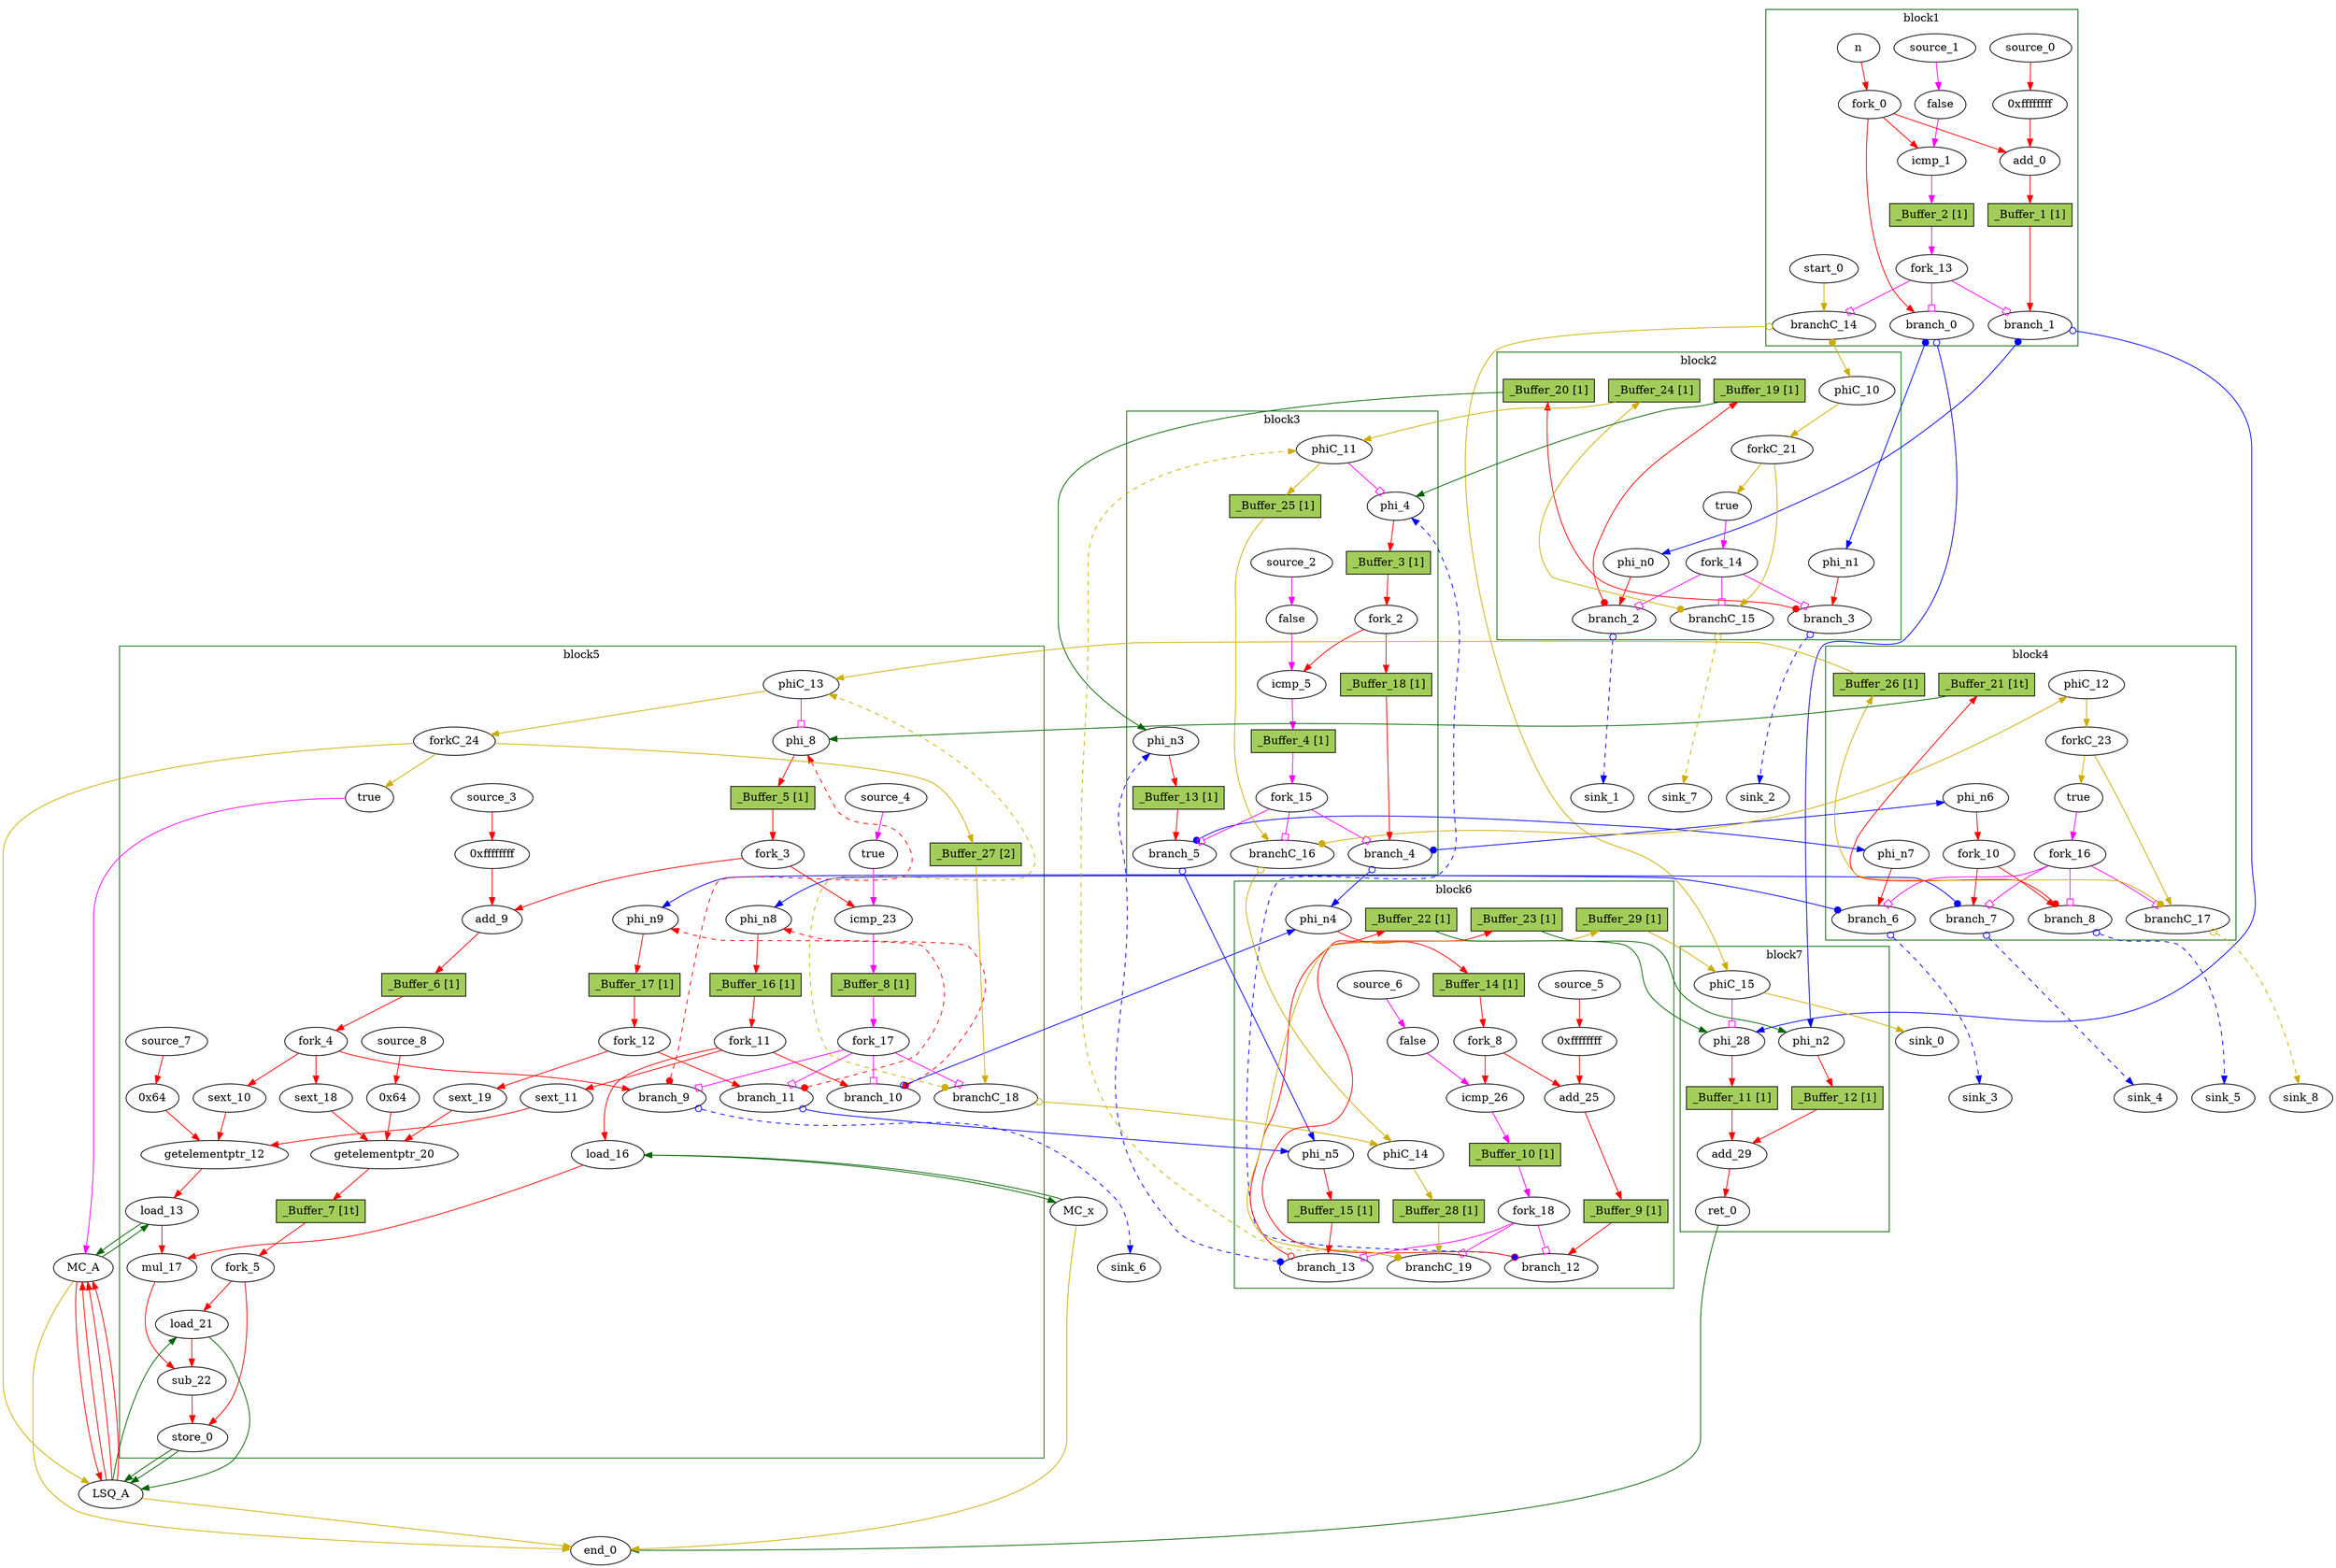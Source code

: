 // Number of blocks: 143
// Number of channels: 226
Digraph G {

  // Blocks
subgraph cluster_1 {
color = "darkgreen"
label = "block1"
  n [type=Entry, in="in1:32", out="out1:32", bbID = 1,  shape=oval];
  cst_0 [type=Constant, in="in1:32", out="out1:32", bbID = 1, value="0xffffffff", label="0xffffffff",  shape=oval];
  add_0 [type=Operator, in="in1:32 in2:32", out="out1:32", op = "add_op", delay=2.974, bbID = 1,  shape=oval];
  cst_1 [type=Constant, in="in1:1", out="out1:1", bbID = 1, value="0x0", label=false,  shape=oval];
  icmp_1 [type=Operator, in="in1:32 in2:32", out="out1:1", op = "icmp_sgt_op", delay=3.42, bbID = 1,  shape=oval];
  fork_0 [type=Fork, in="in1:32", out="out1:32 out2:32 out3:32", bbID = 1,  shape=oval];
  branch_0 [type=Branch, in="in1:32 in2?:1", out="out1+:32 out2-:32", bbID = 1,  shape=oval];
  branch_1 [type=Branch, in="in1:32 in2?:1", out="out1+:32 out2-:32", bbID = 1,  shape=oval];
  fork_13 [type=Fork, in="in1:1", out="out1:1 out2:1 out3:1", bbID = 1,  shape=oval];
  start_0 [type=Entry, in="in1:0", out="out1:0", bbID = 1,  shape=oval];
  branchC_14 [type=Branch, in="in1:0 in2?:1", out="out1+:0 out2-:0", bbID = 1,  shape=oval];
  source_0 [type=Source, out="out1:32", bbID = 1,  shape=oval];
  source_1 [type=Source, out="out1:1", bbID = 1,  shape=oval];
  _Buffer_1 [type=Buffer, in="in1:32", out="out1:32", bbID = 1, slots=1, transparent=false, label="_Buffer_1 [1]",  shape=box, style=filled, fillcolor=darkolivegreen3, height = 0.4];
  _Buffer_2 [type=Buffer, in="in1:1", out="out1:1", bbID = 1, slots=1, transparent=false, label="_Buffer_2 [1]",  shape=box, style=filled, fillcolor=darkolivegreen3, height = 0.4];
}
subgraph cluster_2 {
color = "darkgreen"
label = "block2"
  brCst_block2 [type=Constant, in="in1:1", out="out1:1", bbID = 2, value="0x1", label=true,  shape=oval];
  phi_n0 [type=Merge, in="in1:32", out="out1:32", bbID = 2,  shape=oval];
  phi_n1 [type=Merge, in="in1:32", out="out1:32", bbID = 2,  shape=oval];
  branch_2 [type=Branch, in="in1:32 in2?:1", out="out1+:32 out2-:32", bbID = 2,  shape=oval];
  branch_3 [type=Branch, in="in1:32 in2?:1", out="out1+:32 out2-:32", bbID = 2,  shape=oval];
  fork_14 [type=Fork, in="in1:1", out="out1:1 out2:1 out3:1", bbID = 2,  shape=oval];
  phiC_10 [type=Merge, in="in1:0", out="out1:0", delay=1.842, bbID = 2,  shape=oval];
  forkC_21 [type=Fork, in="in1:0", out="out1:0 out2:0", bbID = 2,  shape=oval];
  branchC_15 [type=Branch, in="in1:0 in2?:1", out="out1+:0 out2-:0", bbID = 2,  shape=oval];
  _Buffer_19 [type=Buffer, in="in1:32", out="out1:32", bbID = 2, slots=1, transparent=false, label="_Buffer_19 [1]",  shape=box, style=filled, fillcolor=darkolivegreen3, height = 0.4];
  _Buffer_20 [type=Buffer, in="in1:32", out="out1:32", bbID = 2, slots=1, transparent=false, label="_Buffer_20 [1]",  shape=box, style=filled, fillcolor=darkolivegreen3, height = 0.4];
  _Buffer_24 [type=Buffer, in="in1:0", out="out1:0", bbID = 2, slots=1, transparent=false, label="_Buffer_24 [1]",  shape=box, style=filled, fillcolor=darkolivegreen3, height = 0.4];
}
subgraph cluster_3 {
color = "darkgreen"
label = "block3"
  phi_4 [type=Mux, in="in1?:1 in2:32 in3:32", out="out1:32", delay=1.918, bbID = 3,  shape=oval];
  cst_2 [type=Constant, in="in1:1", out="out1:1", bbID = 3, value="0x0", label=false,  shape=oval];
  icmp_5 [type=Operator, in="in1:32 in2:32", out="out1:1", op = "icmp_sgt_op", delay=3.42, bbID = 3,  shape=oval];
  phi_n3 [type=Merge, in="in1:32 in2:32", out="out1:32", delay=1.918, bbID = 3,  shape=oval];
  fork_2 [type=Fork, in="in1:32", out="out1:32 out2:32", bbID = 3,  shape=oval];
  branch_4 [type=Branch, in="in1:32 in2?:1", out="out1+:32 out2-:32", bbID = 3,  shape=oval];
  branch_5 [type=Branch, in="in1:32 in2?:1", out="out1+:32 out2-:32", bbID = 3,  shape=oval];
  fork_15 [type=Fork, in="in1:1", out="out1:1 out2:1 out3:1", bbID = 3,  shape=oval];
  phiC_11 [type=CntrlMerge, in="in1:0 in2:0", out="out1:0 out2?:1", delay=1.842, bbID = 3,  shape=oval];
  branchC_16 [type=Branch, in="in1:0 in2?:1", out="out1+:0 out2-:0", bbID = 3,  shape=oval];
  source_2 [type=Source, out="out1:1", bbID = 3,  shape=oval];
  _Buffer_3 [type=Buffer, in="in1:32", out="out1:32", bbID = 3, slots=1, transparent=false, label="_Buffer_3 [1]",  shape=box, style=filled, fillcolor=darkolivegreen3, height = 0.4];
  _Buffer_4 [type=Buffer, in="in1:1", out="out1:1", bbID = 3, slots=1, transparent=false, label="_Buffer_4 [1]",  shape=box, style=filled, fillcolor=darkolivegreen3, height = 0.4];
  _Buffer_13 [type=Buffer, in="in1:32", out="out1:32", bbID = 3, slots=1, transparent=false, label="_Buffer_13 [1]",  shape=box, style=filled, fillcolor=darkolivegreen3, height = 0.4];
  _Buffer_18 [type=Buffer, in="in1:32", out="out1:32", bbID = 3, slots=1, transparent=false, label="_Buffer_18 [1]",  shape=box, style=filled, fillcolor=darkolivegreen3, height = 0.4];
  _Buffer_25 [type=Buffer, in="in1:0", out="out1:0", bbID = 3, slots=1, transparent=false, label="_Buffer_25 [1]",  shape=box, style=filled, fillcolor=darkolivegreen3, height = 0.4];
}
subgraph cluster_4 {
color = "darkgreen"
label = "block4"
  brCst_block4 [type=Constant, in="in1:1", out="out1:1", bbID = 4, value="0x1", label=true,  shape=oval];
  phi_n6 [type=Merge, in="in1:32", out="out1:32", bbID = 4,  shape=oval];
  phi_n7 [type=Merge, in="in1:32", out="out1:32", bbID = 4,  shape=oval];
  fork_10 [type=Fork, in="in1:32", out="out1:32 out2:32", bbID = 4,  shape=oval];
  branch_6 [type=Branch, in="in1:32 in2?:1", out="out1+:32 out2-:32", bbID = 4,  shape=oval];
  branch_7 [type=Branch, in="in1:32 in2?:1", out="out1+:32 out2-:32", bbID = 4,  shape=oval];
  branch_8 [type=Branch, in="in1:32 in2?:1", out="out1+:32 out2-:32", bbID = 4,  shape=oval];
  fork_16 [type=Fork, in="in1:1", out="out1:1 out2:1 out3:1 out4:1", bbID = 4,  shape=oval];
  phiC_12 [type=Merge, in="in1:0", out="out1:0", delay=1.842, bbID = 4,  shape=oval];
  forkC_23 [type=Fork, in="in1:0", out="out1:0 out2:0", bbID = 4,  shape=oval];
  branchC_17 [type=Branch, in="in1:0 in2?:1", out="out1+:0 out2-:0", bbID = 4,  shape=oval];
  _Buffer_21 [type=Buffer, in="in1:32", out="out1:32", bbID = 4, slots=1, transparent=true, label="_Buffer_21 [1t]",  shape=box, style=filled, fillcolor=darkolivegreen3, height = 0.4];
  _Buffer_26 [type=Buffer, in="in1:0", out="out1:0", bbID = 4, slots=1, transparent=false, label="_Buffer_26 [1]",  shape=box, style=filled, fillcolor=darkolivegreen3, height = 0.4];
}
subgraph cluster_5 {
color = "darkgreen"
label = "block5"
  phi_8 [type=Mux, in="in1?:1 in2:31 in3:31", out="out1:31", delay=1.918, bbID = 5,  shape=oval];
  cst_3 [type=Constant, in="in1:32", out="out1:32", bbID = 5, value="0xffffffff", label="0xffffffff", retimingDiff=0.5,  shape=oval];
  add_9 [type=Operator, in="in1:31 in2:31", out="out1:31", op = "add_op", delay=2.974, bbID = 5, retimingDiff=0.5,  shape=oval];
  sext_10 [type=Operator, in="in1:31", out="out1:31", op = "sext_op", delay=0.786, bbID = 5, retimingDiff=1,  shape=oval];
  sext_11 [type=Operator, in="in1:32", out="out1:32", op = "sext_op", delay=0.786, bbID = 5, retimingDiff=1,  shape=oval];
  getelementptr_12 [type=Operator, in="in1:32 in2:32 in3:32", out="out1:32", op = "getelementptr_op", delay=2.914, constants=1, bbID = 5, retimingDiff=1,  shape=oval];
  load_13 [type=Operator, in="in1:32 in2:32", out="out1:32 out2:32", op = "mc_load_op", delay=1.503, latency=2, bbID = 5, portID = 0, offset = 0, retimingDiff=1,  shape=oval];
  load_16 [type=Operator, in="in1:32 in2:32", out="out1:32 out2:32", op = "mc_load_op", delay=1.503, latency=2, bbID = 5, portID = 0, offset = 0, retimingDiff=1,  shape=oval];
  mul_17 [type=Operator, in="in1:32 in2:32", out="out1:32", op = "mul_op", delay=2.914, latency=4, bbID = 5, retimingDiff=2,  shape=oval];
  sext_18 [type=Operator, in="in1:31", out="out1:31", op = "sext_op", delay=0.786, bbID = 5, retimingDiff=1,  shape=oval];
  sext_19 [type=Operator, in="in1:32", out="out1:32", op = "sext_op", delay=0.786, bbID = 5, retimingDiff=1,  shape=oval];
  getelementptr_20 [type=Operator, in="in1:32 in2:32 in3:32", out="out1:32", op = "getelementptr_op", delay=2.914, constants=1, bbID = 5, retimingDiff=1,  shape=oval];
  load_21 [type=Operator, in="in1:32 in2:32", out="out1:32 out2:32", op = "lsq_load_op", delay=1.503, latency=5, bbID = 5, portID = 0, offset = 0, retimingDiff=2.5,  shape=oval];
  sub_22 [type=Operator, in="in1:32 in2:32", out="out1:32", op = "sub_op", delay=2.683, bbID = 5, retimingDiff=4,  shape=oval];
  store_0 [type=Operator, in="in1:32 in2:32", out="out1:32 out2:32", op = "lsq_store_op", delay=0.779, bbID = 5, portID = 0, offset = 0,  shape=oval];
  cst_4 [type=Constant, in="in1:1", out="out1:1", bbID = 5, value="0x1", label=true, retimingDiff=0.5,  shape=oval];
  icmp_23 [type=Operator, in="in1:32 in2:32", out="out1:1", op = "icmp_sgt_op", delay=3.42, bbID = 5, retimingDiff=0.5,  shape=oval];
  cst_7 [type=Constant, in="in1:7", out="out1:7", bbID = 5, value="0x64", label="0x64", retimingDiff=1,  shape=oval];
  cst_8 [type=Constant, in="in1:7", out="out1:7", bbID = 5, value="0x64", label="0x64", retimingDiff=1,  shape=oval];
  phi_n8 [type=Merge, in="in1:32 in2:32", out="out1:32", delay=1.918, bbID = 5,  shape=oval];
  phi_n9 [type=Merge, in="in1:32 in2:32", out="out1:32", delay=1.918, bbID = 5,  shape=oval];
  fork_3 [type=Fork, in="in1:31", out="out1:31 out2:31", bbID = 5, retimingDiff=0.5,  shape=oval];
  fork_4 [type=Fork, in="in1:31", out="out1:31 out2:31 out3:31", bbID = 5, retimingDiff=1,  shape=oval];
  fork_5 [type=Fork, in="in1:32", out="out1:32 out2:32", bbID = 5, retimingDiff=1.5,  shape=oval];
  fork_11 [type=Fork, in="in1:32", out="out1:32 out2:32 out3:32", bbID = 5, retimingDiff=1,  shape=oval];
  fork_12 [type=Fork, in="in1:32", out="out1:32 out2:32", bbID = 5, retimingDiff=1,  shape=oval];
  branch_9 [type=Branch, in="in1:31 in2?:1", out="out1+:31 out2-:31", bbID = 5, retimingDiff=1,  shape=oval];
  branch_10 [type=Branch, in="in1:32 in2?:1", out="out1+:32 out2-:32", bbID = 5, retimingDiff=1,  shape=oval];
  branch_11 [type=Branch, in="in1:32 in2?:1", out="out1+:32 out2-:32", bbID = 5, retimingDiff=1,  shape=oval];
  fork_17 [type=Fork, in="in1:1", out="out1:1 out2:1 out3:1 out4:1", bbID = 5, retimingDiff=1,  shape=oval];
  cst_9 [type=Constant, in="in1:1", out="out1:1", bbID = 5, value="0x1", label=true,  shape=oval];
  phiC_13 [type=CntrlMerge, in="in1:0 in2:0", out="out1:0 out2?:1", delay=1.842, bbID = 5,  shape=oval];
  forkC_24 [type=Fork, in="in1:0", out="out1:0 out2:0 out3:0", bbID = 5,  shape=oval];
  branchC_18 [type=Branch, in="in1:0 in2?:1", out="out1+:0 out2-:0", bbID = 5, retimingDiff=1,  shape=oval];
  source_3 [type=Source, out="out1:32", bbID = 5, retimingDiff=0.5,  shape=oval];
  source_4 [type=Source, out="out1:1", bbID = 5, retimingDiff=0.5,  shape=oval];
  source_7 [type=Source, out="out1:7", bbID = 5, retimingDiff=1,  shape=oval];
  source_8 [type=Source, out="out1:7", bbID = 5, retimingDiff=1,  shape=oval];
  _Buffer_5 [type=Buffer, in="in1:31", out="out1:31", bbID = 5, slots=1, transparent=false, label="_Buffer_5 [1]",  shape=box, style=filled, fillcolor=darkolivegreen3, height = 0.4];
  _Buffer_6 [type=Buffer, in="in1:31", out="out1:31", bbID = 5, slots=1, transparent=false, label="_Buffer_6 [1]",  shape=box, style=filled, fillcolor=darkolivegreen3, height = 0.4];
  _Buffer_7 [type=Buffer, in="in1:32", out="out1:32", bbID = 5, slots=1, transparent=true, label="_Buffer_7 [1t]",  shape=box, style=filled, fillcolor=darkolivegreen3, height = 0.4];
  _Buffer_8 [type=Buffer, in="in1:1", out="out1:1", bbID = 5, slots=1, transparent=false, label="_Buffer_8 [1]",  shape=box, style=filled, fillcolor=darkolivegreen3, height = 0.4];
  _Buffer_16 [type=Buffer, in="in1:32", out="out1:32", bbID = 5, slots=1, transparent=false, label="_Buffer_16 [1]",  shape=box, style=filled, fillcolor=darkolivegreen3, height = 0.4];
  _Buffer_17 [type=Buffer, in="in1:32", out="out1:32", bbID = 5, slots=1, transparent=false, label="_Buffer_17 [1]",  shape=box, style=filled, fillcolor=darkolivegreen3, height = 0.4];
  _Buffer_27 [type=Buffer, in="in1:0", out="out1:0", bbID = 5, slots=2, transparent=false, label="_Buffer_27 [2]",  shape=box, style=filled, fillcolor=darkolivegreen3, height = 0.4];
}
subgraph cluster_6 {
color = "darkgreen"
label = "block6"
  cst_5 [type=Constant, in="in1:32", out="out1:32", bbID = 6, value="0xffffffff", label="0xffffffff",  shape=oval];
  add_25 [type=Operator, in="in1:32 in2:32", out="out1:32", op = "add_op", delay=2.974, bbID = 6,  shape=oval];
  cst_6 [type=Constant, in="in1:1", out="out1:1", bbID = 6, value="0x0", label=false,  shape=oval];
  icmp_26 [type=Operator, in="in1:32 in2:32", out="out1:1", op = "icmp_sgt_op", delay=3.42, bbID = 6,  shape=oval];
  phi_n4 [type=Merge, in="in1:32 in2:32", out="out1:32", delay=1.918, bbID = 6,  shape=oval];
  phi_n5 [type=Merge, in="in1:32 in2:32", out="out1:32", delay=1.918, bbID = 6,  shape=oval];
  fork_8 [type=Fork, in="in1:32", out="out1:32 out2:32", bbID = 6,  shape=oval];
  branch_12 [type=Branch, in="in1:32 in2?:1", out="out1+:32 out2-:32", bbID = 6,  shape=oval];
  branch_13 [type=Branch, in="in1:32 in2?:1", out="out1+:32 out2-:32", bbID = 6,  shape=oval];
  fork_18 [type=Fork, in="in1:1", out="out1:1 out2:1 out3:1", bbID = 6,  shape=oval];
  phiC_14 [type=Merge, in="in1:0 in2:0", out="out1:0", delay=1.842, bbID = 6,  shape=oval];
  branchC_19 [type=Branch, in="in1:0 in2?:1", out="out1+:0 out2-:0", bbID = 6,  shape=oval];
  source_5 [type=Source, out="out1:32", bbID = 6,  shape=oval];
  source_6 [type=Source, out="out1:1", bbID = 6,  shape=oval];
  _Buffer_9 [type=Buffer, in="in1:32", out="out1:32", bbID = 6, slots=1, transparent=false, label="_Buffer_9 [1]",  shape=box, style=filled, fillcolor=darkolivegreen3, height = 0.4];
  _Buffer_10 [type=Buffer, in="in1:1", out="out1:1", bbID = 6, slots=1, transparent=false, label="_Buffer_10 [1]",  shape=box, style=filled, fillcolor=darkolivegreen3, height = 0.4];
  _Buffer_14 [type=Buffer, in="in1:32", out="out1:32", bbID = 6, slots=1, transparent=false, label="_Buffer_14 [1]",  shape=box, style=filled, fillcolor=darkolivegreen3, height = 0.4];
  _Buffer_15 [type=Buffer, in="in1:32", out="out1:32", bbID = 6, slots=1, transparent=false, label="_Buffer_15 [1]",  shape=box, style=filled, fillcolor=darkolivegreen3, height = 0.4];
  _Buffer_22 [type=Buffer, in="in1:32", out="out1:32", bbID = 6, slots=1, transparent=false, label="_Buffer_22 [1]",  shape=box, style=filled, fillcolor=darkolivegreen3, height = 0.4];
  _Buffer_23 [type=Buffer, in="in1:32", out="out1:32", bbID = 6, slots=1, transparent=false, label="_Buffer_23 [1]",  shape=box, style=filled, fillcolor=darkolivegreen3, height = 0.4];
  _Buffer_28 [type=Buffer, in="in1:0", out="out1:0", bbID = 6, slots=1, transparent=false, label="_Buffer_28 [1]",  shape=box, style=filled, fillcolor=darkolivegreen3, height = 0.4];
  _Buffer_29 [type=Buffer, in="in1:0", out="out1:0", bbID = 6, slots=1, transparent=false, label="_Buffer_29 [1]",  shape=box, style=filled, fillcolor=darkolivegreen3, height = 0.4];
}
subgraph cluster_7 {
color = "darkgreen"
label = "block7"
  phi_28 [type=Mux, in="in1?:1 in2:32 in3:32", out="out1:32", delay=1.918, bbID = 7,  shape=oval];
  add_29 [type=Operator, in="in1:32 in2:32", out="out1:32", op = "add_op", delay=2.974, bbID = 7,  shape=oval];
  ret_0 [type=Operator, in="in1:32", out="out1:32", op = "ret_op", bbID = 7,  shape=oval];
  phi_n2 [type=Merge, in="in1:32 in2:32", out="out1:32", delay=1.918, bbID = 7,  shape=oval];
  phiC_15 [type=CntrlMerge, in="in1:0 in2:0", out="out1:0 out2?:1", delay=1.842, bbID = 7,  shape=oval];
  _Buffer_11 [type=Buffer, in="in1:32", out="out1:32", bbID = 7, slots=1, transparent=false, label="_Buffer_11 [1]",  shape=box, style=filled, fillcolor=darkolivegreen3, height = 0.4];
  _Buffer_12 [type=Buffer, in="in1:32", out="out1:32", bbID = 7, slots=1, transparent=false, label="_Buffer_12 [1]",  shape=box, style=filled, fillcolor=darkolivegreen3, height = 0.4];
}
  LSQ_A [type=LSQ, in="in1:0*c0 in2:32*l0a in3:32*s0a in4:32*s0d in5:32*x0d", out="out1:32*l0d out2:0*e out3:32*x0a out4:32*y0a out5:32*y0d", bbID = 0, memory = "A", bbcount = 1, ldcount = 1, stcount = 1, fifoDepth = 16, numLoads = "{1}", numStores = "{1}", loadOffsets = "{{0;0;0;0;0;0;0;0;0;0;0;0;0;0;0;0}}", storeOffsets = "{{1;0;0;0;0;0;0;0;0;0;0;0;0;0;0;0}}", loadPorts = "{{0;0;0;0;0;0;0;0;0;0;0;0;0;0;0;0}}", storePorts = "{{0;0;0;0;0;0;0;0;0;0;0;0;0;0;0;0}}", ];
  MC_A [type=MC, in="in1:32*c0 in2:32*l0a in3:32*l1a in4:32*s0a in5:32*s0d", out="out1:32*l0d out2:32*l1d out3:0*e", bbID = 0, memory = "A", bbcount = 1, ldcount = 2, stcount = 1, ];
  MC_x [type=MC, in="in1:32*l0a", out="out1:32*l0d out2:0*e", bbID = 0, memory = "x", bbcount = 0, ldcount = 1, stcount = 0, ];
  end_0 [type=Exit, in="in1:0*e in2:0*e in3:0*e in4:32", out="out1:32", bbID = 0,  shape=oval];
  sink_0 [type=Sink, in="in1:0", bbID = 0,  shape=oval];
  sink_1 [type=Sink, in="in1:32", bbID = 0,  shape=oval];
  sink_2 [type=Sink, in="in1:32", bbID = 0,  shape=oval];
  sink_3 [type=Sink, in="in1:32", bbID = 0,  shape=oval];
  sink_4 [type=Sink, in="in1:32", bbID = 0,  shape=oval];
  sink_5 [type=Sink, in="in1:32", bbID = 0,  shape=oval];
  sink_6 [type=Sink, in="in1:31", bbID = 0,  shape=oval];
  sink_7 [type=Sink, in="in1:0", bbID = 0,  shape=oval];
  sink_8 [type=Sink, in="in1:0", bbID = 0,  shape=oval];

  // Channels
  n -> fork_0 [from=out1, to=in1, arrowhead=normal, color=red];
  cst_0 -> add_0 [from=out1, to=in2, arrowhead=normal, color=red];
  add_0 -> _Buffer_1 [from=out1, to=in1, arrowhead=normal, color=red];
  cst_1 -> icmp_1 [from=out1, to=in2, arrowhead=normal, color=magenta];
  icmp_1 -> _Buffer_2 [from=out1, to=in1, arrowhead=normal, color=magenta];
  brCst_block2 -> fork_14 [from=out1, to=in1, arrowhead=normal, color=magenta];
  phi_4 -> _Buffer_3 [from=out1, to=in1, arrowhead=normal, color=red];
  cst_2 -> icmp_5 [from=out1, to=in2, arrowhead=normal, color=magenta];
  icmp_5 -> _Buffer_4 [from=out1, to=in1, arrowhead=normal, color=magenta];
  brCst_block4 -> fork_16 [from=out1, to=in1, arrowhead=normal, color=magenta];
  phi_8 -> _Buffer_5 [from=out1, to=in1, arrowhead=normal, color=red];
  cst_3 -> add_9 [from=out1, to=in2, arrowhead=normal, color=red];
  add_9 -> _Buffer_6 [from=out1, to=in1, arrowhead=normal, color=red];
  sext_10 -> getelementptr_12 [from=out1, to=in1, arrowhead=normal, color=red];
  sext_11 -> getelementptr_12 [from=out1, to=in2, arrowhead=normal, color=red];
  getelementptr_12 -> load_13 [from=out1, to=in2, arrowhead=normal, color=red];
  load_13 -> mul_17 [from=out1, to=in1, arrowhead=normal, color=red];
  load_13 -> MC_A [from=out2, to=in2, arrowhead=normal, color=darkgreen];
  load_16 -> mul_17 [from=out1, to=in2, arrowhead=normal, color=red];
  load_16 -> MC_x [from=out2, to=in1, arrowhead=normal, color=darkgreen];
  mul_17 -> sub_22 [from=out1, to=in2, arrowhead=normal, color=red];
  sext_18 -> getelementptr_20 [from=out1, to=in1, arrowhead=normal, color=red];
  sext_19 -> getelementptr_20 [from=out1, to=in2, arrowhead=normal, color=red];
  getelementptr_20 -> _Buffer_7 [from=out1, to=in1, arrowhead=normal, color=red];
  load_21 -> sub_22 [from=out1, to=in1, arrowhead=normal, color=red];
  load_21 -> LSQ_A [from=out2, to=in2, arrowhead=normal, color=darkgreen];
  sub_22 -> store_0 [from=out1, to=in1, arrowhead=normal, color=red];
  store_0 -> LSQ_A [from=out2, to=in3, arrowhead=normal, color=darkgreen];
  store_0 -> LSQ_A [from=out1, to=in4, arrowhead=normal, color=darkgreen];
  cst_4 -> icmp_23 [from=out1, to=in2, arrowhead=normal, color=magenta];
  icmp_23 -> _Buffer_8 [from=out1, to=in1, arrowhead=normal, color=magenta];
  cst_5 -> add_25 [from=out1, to=in2, arrowhead=normal, color=red];
  add_25 -> _Buffer_9 [from=out1, to=in1, arrowhead=normal, color=red];
  cst_6 -> icmp_26 [from=out1, to=in2, arrowhead=normal, color=magenta];
  icmp_26 -> _Buffer_10 [from=out1, to=in1, arrowhead=normal, color=magenta];
  phi_28 -> _Buffer_11 [from=out1, to=in1, arrowhead=normal, color=red];
  add_29 -> ret_0 [from=out1, to=in1, arrowhead=normal, color=red];
  ret_0 -> end_0 [from=out1, to=in4, arrowhead=normal, color=darkgreen];
  cst_7 -> getelementptr_12 [from=out1, to=in3, arrowhead=normal, color=red];
  cst_8 -> getelementptr_20 [from=out1, to=in3, arrowhead=normal, color=red];
  phi_n0 -> branch_2 [from=out1, to=in1, arrowhead=normal, color=red];
  phi_n1 -> branch_3 [from=out1, to=in1, arrowhead=normal, color=red];
  phi_n2 -> _Buffer_12 [from=out1, to=in1, arrowhead=normal, color=red];
  phi_n3 -> _Buffer_13 [from=out1, to=in1, arrowhead=normal, color=red];
  phi_n4 -> _Buffer_14 [from=out1, to=in1, arrowhead=normal, color=red];
  phi_n5 -> _Buffer_15 [from=out1, to=in1, arrowhead=normal, color=red];
  phi_n6 -> fork_10 [from=out1, to=in1, arrowhead=normal, color=red];
  phi_n7 -> branch_6 [from=out1, to=in1, arrowhead=normal, color=red];
  phi_n8 -> _Buffer_16 [from=out1, to=in1, arrowhead=normal, color=red];
  phi_n9 -> _Buffer_17 [from=out1, to=in1, arrowhead=normal, color=red];
  fork_0 -> add_0 [from=out1, to=in1, arrowhead=normal, color=red];
  fork_0 -> icmp_1 [from=out2, to=in1, arrowhead=normal, color=red];
  fork_0 -> branch_0 [from=out3, to=in1, arrowhead=normal, color=red];
  fork_2 -> icmp_5 [from=out1, to=in1, arrowhead=normal, color=red];
  fork_2 -> _Buffer_18 [from=out2, to=in1, arrowhead=normal, color=red];
  fork_3 -> add_9 [from=out1, to=in1, arrowhead=normal, color=red];
  fork_3 -> icmp_23 [from=out2, to=in1, arrowhead=normal, color=red];
  fork_4 -> sext_10 [from=out1, to=in1, arrowhead=normal, color=red];
  fork_4 -> sext_18 [from=out2, to=in1, arrowhead=normal, color=red];
  fork_4 -> branch_9 [from=out3, to=in1, arrowhead=normal, color=red];
  fork_5 -> load_21 [from=out1, to=in2, arrowhead=normal, color=red];
  fork_5 -> store_0 [from=out2, to=in2, arrowhead=normal, color=red];
  fork_8 -> add_25 [from=out1, to=in1, arrowhead=normal, color=red];
  fork_8 -> icmp_26 [from=out2, to=in1, arrowhead=normal, color=red];
  fork_10 -> branch_7 [from=out1, to=in1, arrowhead=normal, color=red];
  fork_10 -> branch_8 [from=out2, to=in1, arrowhead=normal, color=red];
  fork_11 -> sext_11 [from=out1, to=in1, arrowhead=normal, color=red];
  fork_11 -> load_16 [from=out2, to=in2, arrowhead=normal, color=red];
  fork_11 -> branch_10 [from=out3, to=in1, arrowhead=normal, color=red];
  fork_12 -> sext_19 [from=out1, to=in1, arrowhead=normal, color=red];
  fork_12 -> branch_11 [from=out2, to=in1, arrowhead=normal, color=red];
  branch_0 -> phi_n1 [from=out1, to=in1, dir=both, arrowtail=dot, arrowhead=normal, color=blue];
  branch_0 -> phi_n2 [from=out2, to=in1, dir=both, arrowtail=odot, arrowhead=normal, color=blue];
  branch_1 -> phi_28 [from=out2, to=in2, dir=both, arrowtail=odot, arrowhead=normal, color=blue];
  branch_1 -> phi_n0 [from=out1, to=in1, dir=both, arrowtail=dot, arrowhead=normal, color=blue];
  fork_13 -> branch_0 [from=out2, to=in2, arrowhead=obox, color=magenta];
  fork_13 -> branch_1 [from=out1, to=in2, arrowhead=obox, color=magenta];
  fork_13 -> branchC_14 [from=out3, to=in2, arrowhead=obox, color=magenta];
  branch_2 -> _Buffer_19 [from=out1, to=in1, dir=both, arrowtail=dot, arrowhead=normal, color=red, constraint=false];
  branch_2 -> sink_1 [from=out2, to=in1, dir=both, arrowtail=odot, arrowhead=normal, color=blue, style=dashed, minlen = 3];
  branch_3 -> _Buffer_20 [from=out1, to=in1, dir=both, arrowtail=dot, arrowhead=normal, color=red, constraint=false];
  branch_3 -> sink_2 [from=out2, to=in1, dir=both, arrowtail=odot, arrowhead=normal, color=blue, style=dashed, minlen = 3];
  fork_14 -> branch_2 [from=out2, to=in2, arrowhead=obox, color=magenta];
  fork_14 -> branch_3 [from=out1, to=in2, arrowhead=obox, color=magenta];
  fork_14 -> branchC_15 [from=out3, to=in2, arrowhead=obox, color=magenta];
  branch_4 -> phi_n4 [from=out2, to=in1, dir=both, arrowtail=odot, arrowhead=normal, color=blue];
  branch_4 -> phi_n6 [from=out1, to=in1, dir=both, arrowtail=dot, arrowhead=normal, color=blue];
  branch_5 -> phi_n5 [from=out2, to=in1, dir=both, arrowtail=odot, arrowhead=normal, color=blue];
  branch_5 -> phi_n7 [from=out1, to=in1, dir=both, arrowtail=dot, arrowhead=normal, color=blue];
  fork_15 -> branch_4 [from=out2, to=in2, arrowhead=obox, color=magenta];
  fork_15 -> branch_5 [from=out1, to=in2, arrowhead=obox, color=magenta];
  fork_15 -> branchC_16 [from=out3, to=in2, arrowhead=obox, color=magenta];
  branch_6 -> phi_n9 [from=out1, to=in1, dir=both, arrowtail=dot, arrowhead=normal, color=blue];
  branch_6 -> sink_3 [from=out2, to=in1, dir=both, arrowtail=odot, arrowhead=normal, color=blue, style=dashed, minlen = 3];
  branch_7 -> phi_n8 [from=out1, to=in1, dir=both, arrowtail=dot, arrowhead=normal, color=blue];
  branch_7 -> sink_4 [from=out2, to=in1, dir=both, arrowtail=odot, arrowhead=normal, color=blue, style=dashed, minlen = 3];
  branch_8 -> _Buffer_21 [from=out1, to=in1, dir=both, arrowtail=dot, arrowhead=normal, color=red, constraint=false];
  branch_8 -> sink_5 [from=out2, to=in1, dir=both, arrowtail=odot, arrowhead=normal, color=blue, style=dashed, minlen = 3];
  fork_16 -> branch_6 [from=out3, to=in2, arrowhead=obox, color=magenta];
  fork_16 -> branch_7 [from=out2, to=in2, arrowhead=obox, color=magenta];
  fork_16 -> branch_8 [from=out1, to=in2, arrowhead=obox, color=magenta];
  fork_16 -> branchC_17 [from=out4, to=in2, arrowhead=obox, color=magenta];
  branch_9 -> phi_8 [from=out1, to=in3, dir=both, arrowtail=dot, arrowhead=normal, color=red, constraint=false, style=dashed, minlen = 3];
  branch_9 -> sink_6 [from=out2, to=in1, dir=both, arrowtail=odot, arrowhead=normal, color=blue, style=dashed, minlen = 3];
  branch_10 -> phi_n4 [from=out2, to=in2, dir=both, arrowtail=odot, arrowhead=normal, color=blue];
  branch_10 -> phi_n8 [from=out1, to=in2, dir=both, arrowtail=dot, arrowhead=normal, color=red, constraint=false, style=dashed, minlen = 3];
  branch_11 -> phi_n5 [from=out2, to=in2, dir=both, arrowtail=odot, arrowhead=normal, color=blue];
  branch_11 -> phi_n9 [from=out1, to=in2, dir=both, arrowtail=dot, arrowhead=normal, color=red, constraint=false, style=dashed, minlen = 3];
  fork_17 -> branch_9 [from=out3, to=in2, arrowhead=obox, color=magenta];
  fork_17 -> branch_10 [from=out2, to=in2, arrowhead=obox, color=magenta];
  fork_17 -> branch_11 [from=out1, to=in2, arrowhead=obox, color=magenta];
  fork_17 -> branchC_18 [from=out4, to=in2, arrowhead=obox, color=magenta];
  branch_12 -> phi_4 [from=out1, to=in3, dir=both, arrowtail=dot, arrowhead=normal, color=blue, style=dashed, minlen = 3];
  branch_12 -> _Buffer_22 [from=out2, to=in1, dir=both, arrowtail=odot, arrowhead=normal, color=red, constraint=false];
  branch_13 -> _Buffer_23 [from=out2, to=in1, dir=both, arrowtail=odot, arrowhead=normal, color=red, constraint=false];
  branch_13 -> phi_n3 [from=out1, to=in2, dir=both, arrowtail=dot, arrowhead=normal, color=blue, style=dashed, minlen = 3];
  fork_18 -> branch_12 [from=out2, to=in2, arrowhead=obox, color=magenta];
  fork_18 -> branch_13 [from=out1, to=in2, arrowhead=obox, color=magenta];
  fork_18 -> branchC_19 [from=out3, to=in2, arrowhead=obox, color=magenta];
  LSQ_A -> load_21 [from=out1, to=in1, arrowhead=normal, color=darkgreen];
  LSQ_A -> MC_A [from=out3, to=in3, arrowhead=normal, color=red];
  LSQ_A -> MC_A [from=out4, to=in4, arrowhead=normal, color=red];
  LSQ_A -> MC_A [from=out5, to=in5, arrowhead=normal, color=red];
  LSQ_A -> end_0 [from=out2, to=in1, arrowhead=normal, color=gold3];
  MC_A -> load_13 [from=out1, to=in1, arrowhead=normal, color=darkgreen];
  MC_A -> LSQ_A [from=out2, to=in5, arrowhead=normal, color=red];
  MC_A -> end_0 [from=out3, to=in2, arrowhead=normal, color=gold3];
  MC_x -> load_16 [from=out1, to=in1, arrowhead=normal, color=darkgreen];
  MC_x -> end_0 [from=out2, to=in3, arrowhead=normal, color=gold3];
  cst_9 -> MC_A [from=out1, to=in1, arrowhead=normal, color=magenta];
  start_0 -> branchC_14 [from=out1, to=in1, arrowhead=normal, color=gold3];
  branchC_14 -> phiC_10 [from=out1, to=in1, dir=both, arrowtail=dot, arrowhead=normal, color=gold3];
  branchC_14 -> phiC_15 [from=out2, to=in1, dir=both, arrowtail=odot, arrowhead=normal, color=gold3];
  phiC_10 -> forkC_21 [from=out1, to=in1, arrowhead=normal, color=gold3];
  forkC_21 -> brCst_block2 [from=out2, to=in1, arrowhead=normal, color=gold3];
  forkC_21 -> branchC_15 [from=out1, to=in1, arrowhead=normal, color=gold3];
  branchC_15 -> _Buffer_24 [from=out1, to=in1, dir=both, arrowtail=dot, arrowhead=normal, color=gold3, constraint=false];
  branchC_15 -> sink_7 [from=out2, to=in1, dir=both, arrowtail=odot, arrowhead=normal, color=gold3, style=dashed, minlen = 3];
  phiC_11 -> phi_4 [from=out2, to=in1, arrowhead=obox, color=magenta];
  phiC_11 -> _Buffer_25 [from=out1, to=in1, arrowhead=normal, color=gold3];
  branchC_16 -> phiC_12 [from=out1, to=in1, dir=both, arrowtail=dot, arrowhead=normal, color=gold3];
  branchC_16 -> phiC_14 [from=out2, to=in1, dir=both, arrowtail=odot, arrowhead=normal, color=gold3];
  phiC_12 -> forkC_23 [from=out1, to=in1, arrowhead=normal, color=gold3];
  forkC_23 -> brCst_block4 [from=out2, to=in1, arrowhead=normal, color=gold3];
  forkC_23 -> branchC_17 [from=out1, to=in1, arrowhead=normal, color=gold3];
  branchC_17 -> _Buffer_26 [from=out1, to=in1, dir=both, arrowtail=dot, arrowhead=normal, color=gold3, constraint=false];
  branchC_17 -> sink_8 [from=out2, to=in1, dir=both, arrowtail=odot, arrowhead=normal, color=gold3, style=dashed, minlen = 3];
  phiC_13 -> phi_8 [from=out2, to=in1, arrowhead=obox, color=magenta];
  phiC_13 -> forkC_24 [from=out1, to=in1, arrowhead=normal, color=gold3];
  forkC_24 -> LSQ_A [from=out1, to=in1, arrowhead=normal, color=gold3];
  forkC_24 -> cst_9 [from=out2, to=in1, arrowhead=normal, color=gold3];
  forkC_24 -> _Buffer_27 [from=out3, to=in1, arrowhead=normal, color=gold3];
  branchC_18 -> phiC_13 [from=out1, to=in2, dir=both, arrowtail=dot, arrowhead=normal, color=gold3, constraint=false, style=dashed, minlen = 3];
  branchC_18 -> phiC_14 [from=out2, to=in2, dir=both, arrowtail=odot, arrowhead=normal, color=gold3];
  phiC_14 -> _Buffer_28 [from=out1, to=in1, arrowhead=normal, color=gold3];
  branchC_19 -> phiC_11 [from=out1, to=in2, dir=both, arrowtail=dot, arrowhead=normal, color=gold3, style=dashed, minlen = 3];
  branchC_19 -> _Buffer_29 [from=out2, to=in1, dir=both, arrowtail=odot, arrowhead=normal, color=gold3, constraint=false];
  phiC_15 -> phi_28 [from=out2, to=in1, arrowhead=obox, color=magenta];
  phiC_15 -> sink_0 [from=out1, to=in1, arrowhead=normal, color=gold3];
  source_0 -> cst_0 [from=out1, to=in1, arrowhead=normal, color=red];
  source_1 -> cst_1 [from=out1, to=in1, arrowhead=normal, color=magenta];
  source_2 -> cst_2 [from=out1, to=in1, arrowhead=normal, color=magenta];
  source_3 -> cst_3 [from=out1, to=in1, arrowhead=normal, color=red];
  source_4 -> cst_4 [from=out1, to=in1, arrowhead=normal, color=magenta];
  source_5 -> cst_5 [from=out1, to=in1, arrowhead=normal, color=red];
  source_6 -> cst_6 [from=out1, to=in1, arrowhead=normal, color=magenta];
  source_7 -> cst_7 [from=out1, to=in1, arrowhead=normal, color=red];
  source_8 -> cst_8 [from=out1, to=in1, arrowhead=normal, color=red];
  _Buffer_1 -> branch_1 [from=out1, to=in1, arrowhead=normal, color=red];
  _Buffer_2 -> fork_13 [from=out1, to=in1, arrowhead=normal, color=magenta];
  _Buffer_3 -> fork_2 [from=out1, to=in1, arrowhead=normal, color=red];
  _Buffer_4 -> fork_15 [from=out1, to=in1, arrowhead=normal, color=magenta];
  _Buffer_5 -> fork_3 [from=out1, to=in1, arrowhead=normal, color=red];
  _Buffer_6 -> fork_4 [from=out1, to=in1, arrowhead=normal, color=red];
  _Buffer_7 -> fork_5 [from=out1, to=in1, arrowhead=normal, color=red];
  _Buffer_8 -> fork_17 [from=out1, to=in1, arrowhead=normal, color=magenta];
  _Buffer_9 -> branch_12 [from=out1, to=in1, arrowhead=normal, color=red];
  _Buffer_10 -> fork_18 [from=out1, to=in1, arrowhead=normal, color=magenta];
  _Buffer_11 -> add_29 [from=out1, to=in1, arrowhead=normal, color=red];
  _Buffer_12 -> add_29 [from=out1, to=in2, arrowhead=normal, color=red];
  _Buffer_13 -> branch_5 [from=out1, to=in1, arrowhead=normal, color=red];
  _Buffer_14 -> fork_8 [from=out1, to=in1, arrowhead=normal, color=red];
  _Buffer_15 -> branch_13 [from=out1, to=in1, arrowhead=normal, color=red];
  _Buffer_16 -> fork_11 [from=out1, to=in1, arrowhead=normal, color=red];
  _Buffer_17 -> fork_12 [from=out1, to=in1, arrowhead=normal, color=red];
  _Buffer_18 -> branch_4 [from=out1, to=in1, arrowhead=normal, color=red];
  _Buffer_19 -> phi_4 [from=out1, to=in2, arrowhead=normal, color=darkgreen];
  _Buffer_20 -> phi_n3 [from=out1, to=in1, arrowhead=normal, color=darkgreen];
  _Buffer_21 -> phi_8 [from=out1, to=in2, arrowhead=normal, color=darkgreen];
  _Buffer_22 -> phi_28 [from=out1, to=in3, arrowhead=normal, color=darkgreen];
  _Buffer_23 -> phi_n2 [from=out1, to=in2, arrowhead=normal, color=darkgreen];
  _Buffer_24 -> phiC_11 [from=out1, to=in1, arrowhead=normal, color=gold3];
  _Buffer_25 -> branchC_16 [from=out1, to=in1, arrowhead=normal, color=gold3];
  _Buffer_26 -> phiC_13 [from=out1, to=in1, arrowhead=normal, color=gold3];
  _Buffer_27 -> branchC_18 [from=out1, to=in1, arrowhead=normal, color=gold3];
  _Buffer_28 -> branchC_19 [from=out1, to=in1, arrowhead=normal, color=gold3];
  _Buffer_29 -> phiC_15 [from=out1, to=in2, arrowhead=normal, color=gold3];
}
